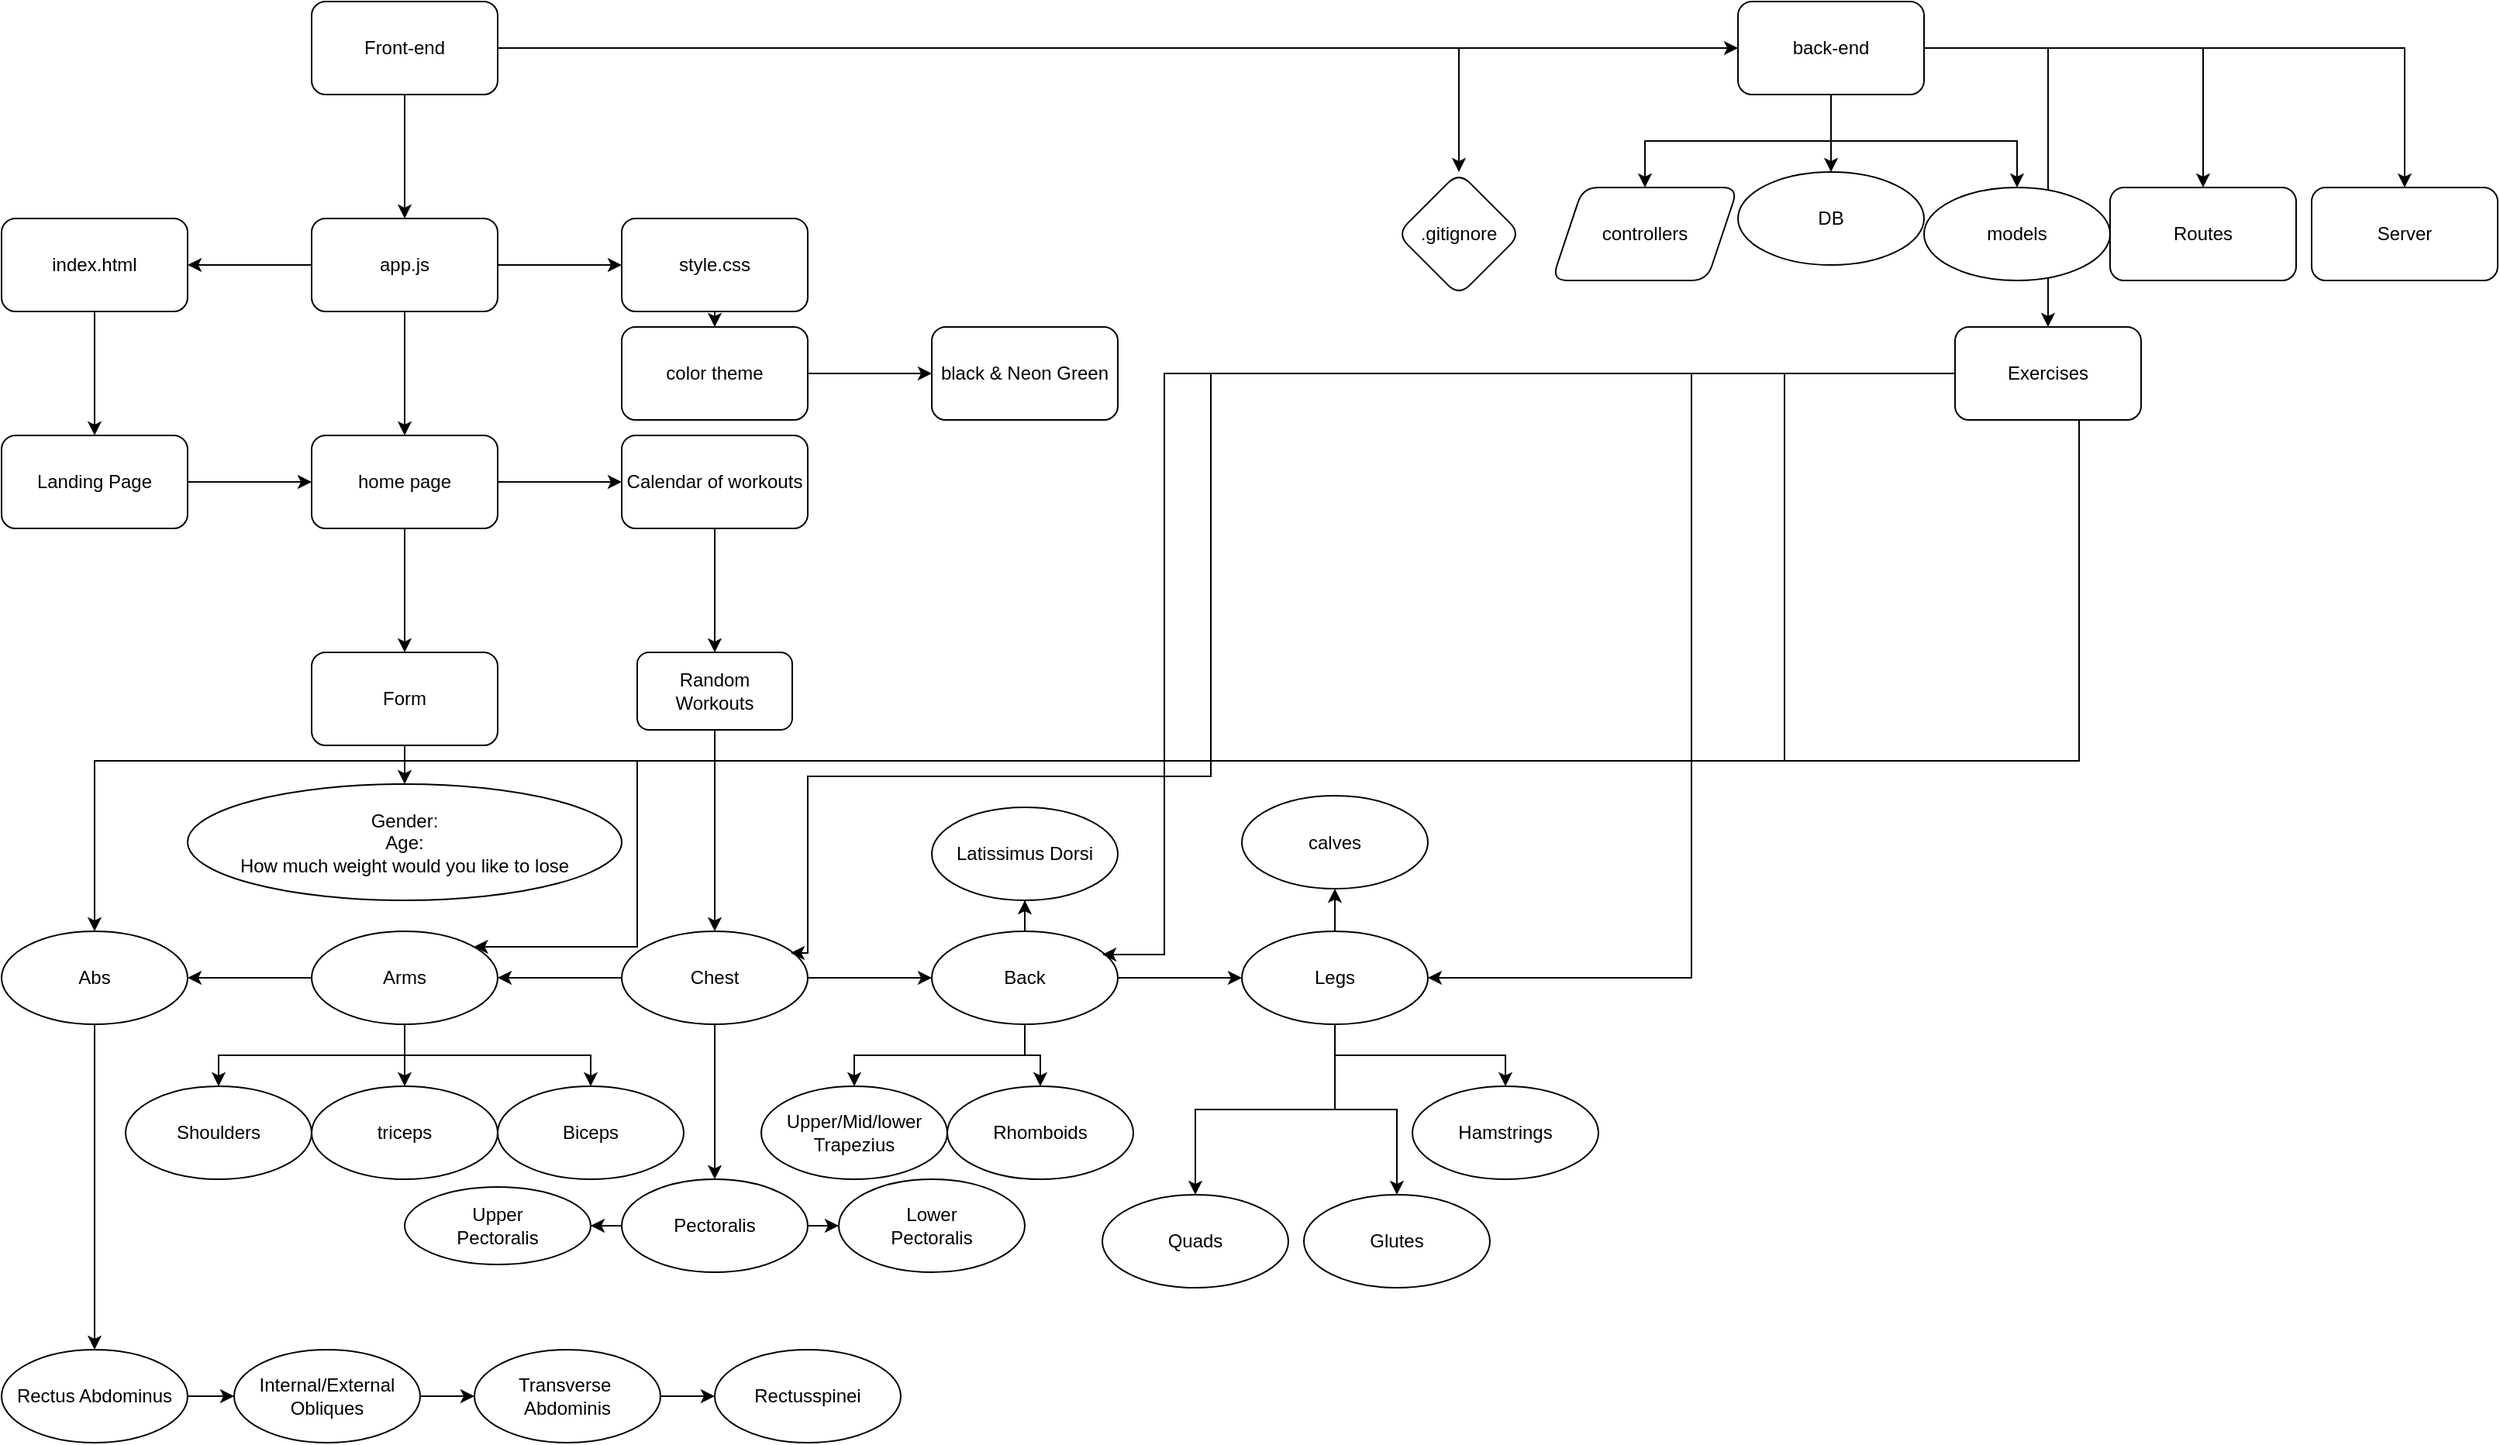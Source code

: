 <mxfile version="15.9.5" type="github"><diagram id="hv6Dq8b1bkroxf9-7llf" name="Page-1"><mxGraphModel dx="1191" dy="514" grid="1" gridSize="10" guides="1" tooltips="1" connect="1" arrows="1" fold="1" page="1" pageScale="1" pageWidth="850" pageHeight="1100" math="0" shadow="0"><root><mxCell id="0"/><mxCell id="1" parent="0"/><mxCell id="FzMS8LtKuLAFUKJzAYy3-5" value="" style="edgeStyle=orthogonalEdgeStyle;rounded=0;orthogonalLoop=1;jettySize=auto;html=1;" edge="1" parent="1" source="FzMS8LtKuLAFUKJzAYy3-1" target="FzMS8LtKuLAFUKJzAYy3-4"><mxGeometry relative="1" as="geometry"/></mxCell><mxCell id="FzMS8LtKuLAFUKJzAYy3-7" value="" style="edgeStyle=orthogonalEdgeStyle;rounded=0;orthogonalLoop=1;jettySize=auto;html=1;" edge="1" parent="1" source="FzMS8LtKuLAFUKJzAYy3-1" target="FzMS8LtKuLAFUKJzAYy3-6"><mxGeometry relative="1" as="geometry"/></mxCell><mxCell id="FzMS8LtKuLAFUKJzAYy3-1" value="Front-end" style="rounded=1;whiteSpace=wrap;html=1;" vertex="1" parent="1"><mxGeometry x="200" y="20" width="120" height="60" as="geometry"/></mxCell><mxCell id="FzMS8LtKuLAFUKJzAYy3-87" value="" style="edgeStyle=orthogonalEdgeStyle;rounded=0;orthogonalLoop=1;jettySize=auto;html=1;" edge="1" parent="1" source="FzMS8LtKuLAFUKJzAYy3-4" target="FzMS8LtKuLAFUKJzAYy3-86"><mxGeometry relative="1" as="geometry"/></mxCell><mxCell id="FzMS8LtKuLAFUKJzAYy3-89" value="" style="edgeStyle=orthogonalEdgeStyle;rounded=0;orthogonalLoop=1;jettySize=auto;html=1;" edge="1" parent="1" source="FzMS8LtKuLAFUKJzAYy3-4" target="FzMS8LtKuLAFUKJzAYy3-88"><mxGeometry relative="1" as="geometry"/></mxCell><mxCell id="FzMS8LtKuLAFUKJzAYy3-91" value="" style="edgeStyle=orthogonalEdgeStyle;rounded=0;orthogonalLoop=1;jettySize=auto;html=1;" edge="1" parent="1" source="FzMS8LtKuLAFUKJzAYy3-4" target="FzMS8LtKuLAFUKJzAYy3-90"><mxGeometry relative="1" as="geometry"/></mxCell><mxCell id="FzMS8LtKuLAFUKJzAYy3-93" value="" style="edgeStyle=orthogonalEdgeStyle;rounded=0;orthogonalLoop=1;jettySize=auto;html=1;" edge="1" parent="1" source="FzMS8LtKuLAFUKJzAYy3-4" target="FzMS8LtKuLAFUKJzAYy3-92"><mxGeometry relative="1" as="geometry"/></mxCell><mxCell id="FzMS8LtKuLAFUKJzAYy3-95" value="" style="edgeStyle=orthogonalEdgeStyle;rounded=0;orthogonalLoop=1;jettySize=auto;html=1;" edge="1" parent="1" source="FzMS8LtKuLAFUKJzAYy3-4" target="FzMS8LtKuLAFUKJzAYy3-94"><mxGeometry relative="1" as="geometry"/></mxCell><mxCell id="FzMS8LtKuLAFUKJzAYy3-97" value="" style="edgeStyle=orthogonalEdgeStyle;rounded=0;orthogonalLoop=1;jettySize=auto;html=1;" edge="1" parent="1" source="FzMS8LtKuLAFUKJzAYy3-4" target="FzMS8LtKuLAFUKJzAYy3-96"><mxGeometry relative="1" as="geometry"/></mxCell><mxCell id="FzMS8LtKuLAFUKJzAYy3-99" value="" style="edgeStyle=orthogonalEdgeStyle;rounded=0;orthogonalLoop=1;jettySize=auto;html=1;" edge="1" parent="1" source="FzMS8LtKuLAFUKJzAYy3-4" target="FzMS8LtKuLAFUKJzAYy3-98"><mxGeometry relative="1" as="geometry"/></mxCell><mxCell id="FzMS8LtKuLAFUKJzAYy3-4" value="back-end" style="whiteSpace=wrap;html=1;rounded=1;" vertex="1" parent="1"><mxGeometry x="1120" y="20" width="120" height="60" as="geometry"/></mxCell><mxCell id="FzMS8LtKuLAFUKJzAYy3-9" value="" style="edgeStyle=orthogonalEdgeStyle;rounded=0;orthogonalLoop=1;jettySize=auto;html=1;" edge="1" parent="1" source="FzMS8LtKuLAFUKJzAYy3-6" target="FzMS8LtKuLAFUKJzAYy3-8"><mxGeometry relative="1" as="geometry"/></mxCell><mxCell id="FzMS8LtKuLAFUKJzAYy3-11" value="" style="edgeStyle=orthogonalEdgeStyle;rounded=0;orthogonalLoop=1;jettySize=auto;html=1;" edge="1" parent="1" source="FzMS8LtKuLAFUKJzAYy3-6" target="FzMS8LtKuLAFUKJzAYy3-10"><mxGeometry relative="1" as="geometry"/></mxCell><mxCell id="FzMS8LtKuLAFUKJzAYy3-13" value="" style="edgeStyle=orthogonalEdgeStyle;rounded=0;orthogonalLoop=1;jettySize=auto;html=1;" edge="1" parent="1" source="FzMS8LtKuLAFUKJzAYy3-6" target="FzMS8LtKuLAFUKJzAYy3-12"><mxGeometry relative="1" as="geometry"/></mxCell><mxCell id="FzMS8LtKuLAFUKJzAYy3-6" value="app.js" style="whiteSpace=wrap;html=1;rounded=1;" vertex="1" parent="1"><mxGeometry x="200" y="160" width="120" height="60" as="geometry"/></mxCell><mxCell id="FzMS8LtKuLAFUKJzAYy3-27" value="" style="edgeStyle=orthogonalEdgeStyle;rounded=0;orthogonalLoop=1;jettySize=auto;html=1;" edge="1" parent="1" source="FzMS8LtKuLAFUKJzAYy3-8" target="FzMS8LtKuLAFUKJzAYy3-26"><mxGeometry relative="1" as="geometry"/></mxCell><mxCell id="FzMS8LtKuLAFUKJzAYy3-8" value="index.html" style="rounded=1;whiteSpace=wrap;html=1;" vertex="1" parent="1"><mxGeometry y="160" width="120" height="60" as="geometry"/></mxCell><mxCell id="FzMS8LtKuLAFUKJzAYy3-23" value="" style="edgeStyle=orthogonalEdgeStyle;rounded=0;orthogonalLoop=1;jettySize=auto;html=1;" edge="1" parent="1" source="FzMS8LtKuLAFUKJzAYy3-10" target="FzMS8LtKuLAFUKJzAYy3-22"><mxGeometry relative="1" as="geometry"/></mxCell><mxCell id="FzMS8LtKuLAFUKJzAYy3-10" value="style.css" style="whiteSpace=wrap;html=1;rounded=1;" vertex="1" parent="1"><mxGeometry x="400" y="160" width="120" height="60" as="geometry"/></mxCell><mxCell id="FzMS8LtKuLAFUKJzAYy3-15" value="" style="edgeStyle=orthogonalEdgeStyle;rounded=0;orthogonalLoop=1;jettySize=auto;html=1;" edge="1" parent="1" source="FzMS8LtKuLAFUKJzAYy3-12" target="FzMS8LtKuLAFUKJzAYy3-14"><mxGeometry relative="1" as="geometry"/></mxCell><mxCell id="FzMS8LtKuLAFUKJzAYy3-19" value="" style="edgeStyle=orthogonalEdgeStyle;rounded=0;orthogonalLoop=1;jettySize=auto;html=1;" edge="1" parent="1" source="FzMS8LtKuLAFUKJzAYy3-12" target="FzMS8LtKuLAFUKJzAYy3-18"><mxGeometry relative="1" as="geometry"/></mxCell><mxCell id="FzMS8LtKuLAFUKJzAYy3-12" value="home page" style="whiteSpace=wrap;html=1;rounded=1;" vertex="1" parent="1"><mxGeometry x="200" y="300" width="120" height="60" as="geometry"/></mxCell><mxCell id="FzMS8LtKuLAFUKJzAYy3-17" value="" style="edgeStyle=orthogonalEdgeStyle;rounded=0;orthogonalLoop=1;jettySize=auto;html=1;" edge="1" parent="1" source="FzMS8LtKuLAFUKJzAYy3-14" target="FzMS8LtKuLAFUKJzAYy3-16"><mxGeometry relative="1" as="geometry"/></mxCell><mxCell id="FzMS8LtKuLAFUKJzAYy3-14" value="Form" style="whiteSpace=wrap;html=1;rounded=1;" vertex="1" parent="1"><mxGeometry x="200" y="440" width="120" height="60" as="geometry"/></mxCell><mxCell id="FzMS8LtKuLAFUKJzAYy3-16" value="Gender:&lt;br&gt;Age:&lt;br&gt;How much weight would you like to lose" style="ellipse;whiteSpace=wrap;html=1;rounded=1;" vertex="1" parent="1"><mxGeometry x="120" y="525" width="280" height="75" as="geometry"/></mxCell><mxCell id="FzMS8LtKuLAFUKJzAYy3-21" value="" style="edgeStyle=orthogonalEdgeStyle;rounded=0;orthogonalLoop=1;jettySize=auto;html=1;" edge="1" parent="1" source="FzMS8LtKuLAFUKJzAYy3-18" target="FzMS8LtKuLAFUKJzAYy3-20"><mxGeometry relative="1" as="geometry"/></mxCell><mxCell id="FzMS8LtKuLAFUKJzAYy3-18" value="Calendar of workouts" style="whiteSpace=wrap;html=1;rounded=1;" vertex="1" parent="1"><mxGeometry x="400" y="300" width="120" height="60" as="geometry"/></mxCell><mxCell id="FzMS8LtKuLAFUKJzAYy3-38" value="" style="edgeStyle=orthogonalEdgeStyle;rounded=0;orthogonalLoop=1;jettySize=auto;html=1;" edge="1" parent="1" source="FzMS8LtKuLAFUKJzAYy3-20" target="FzMS8LtKuLAFUKJzAYy3-37"><mxGeometry relative="1" as="geometry"/></mxCell><mxCell id="FzMS8LtKuLAFUKJzAYy3-20" value="Random Workouts" style="whiteSpace=wrap;html=1;rounded=1;" vertex="1" parent="1"><mxGeometry x="410" y="440" width="100" height="50" as="geometry"/></mxCell><mxCell id="FzMS8LtKuLAFUKJzAYy3-25" value="" style="edgeStyle=orthogonalEdgeStyle;rounded=0;orthogonalLoop=1;jettySize=auto;html=1;" edge="1" parent="1" source="FzMS8LtKuLAFUKJzAYy3-22" target="FzMS8LtKuLAFUKJzAYy3-24"><mxGeometry relative="1" as="geometry"/></mxCell><mxCell id="FzMS8LtKuLAFUKJzAYy3-22" value="color theme" style="whiteSpace=wrap;html=1;rounded=1;" vertex="1" parent="1"><mxGeometry x="400" y="230" width="120" height="60" as="geometry"/></mxCell><mxCell id="FzMS8LtKuLAFUKJzAYy3-24" value="black &amp;amp; Neon Green" style="whiteSpace=wrap;html=1;rounded=1;" vertex="1" parent="1"><mxGeometry x="600" y="230" width="120" height="60" as="geometry"/></mxCell><mxCell id="FzMS8LtKuLAFUKJzAYy3-28" value="" style="edgeStyle=orthogonalEdgeStyle;rounded=0;orthogonalLoop=1;jettySize=auto;html=1;" edge="1" parent="1" source="FzMS8LtKuLAFUKJzAYy3-26" target="FzMS8LtKuLAFUKJzAYy3-12"><mxGeometry relative="1" as="geometry"/></mxCell><mxCell id="FzMS8LtKuLAFUKJzAYy3-26" value="Landing Page" style="whiteSpace=wrap;html=1;rounded=1;" vertex="1" parent="1"><mxGeometry y="300" width="120" height="60" as="geometry"/></mxCell><mxCell id="FzMS8LtKuLAFUKJzAYy3-40" value="" style="edgeStyle=orthogonalEdgeStyle;rounded=0;orthogonalLoop=1;jettySize=auto;html=1;" edge="1" parent="1" source="FzMS8LtKuLAFUKJzAYy3-37" target="FzMS8LtKuLAFUKJzAYy3-39"><mxGeometry relative="1" as="geometry"/></mxCell><mxCell id="FzMS8LtKuLAFUKJzAYy3-42" value="" style="edgeStyle=orthogonalEdgeStyle;rounded=0;orthogonalLoop=1;jettySize=auto;html=1;" edge="1" parent="1" source="FzMS8LtKuLAFUKJzAYy3-37" target="FzMS8LtKuLAFUKJzAYy3-41"><mxGeometry relative="1" as="geometry"/></mxCell><mxCell id="FzMS8LtKuLAFUKJzAYy3-64" style="edgeStyle=orthogonalEdgeStyle;rounded=0;orthogonalLoop=1;jettySize=auto;html=1;" edge="1" parent="1" source="FzMS8LtKuLAFUKJzAYy3-37" target="FzMS8LtKuLAFUKJzAYy3-65"><mxGeometry relative="1" as="geometry"><mxPoint x="460" y="800" as="targetPoint"/></mxGeometry></mxCell><mxCell id="FzMS8LtKuLAFUKJzAYy3-37" value="Chest" style="ellipse;whiteSpace=wrap;html=1;rounded=1;" vertex="1" parent="1"><mxGeometry x="400" y="620" width="120" height="60" as="geometry"/></mxCell><mxCell id="FzMS8LtKuLAFUKJzAYy3-46" value="" style="edgeStyle=orthogonalEdgeStyle;rounded=0;orthogonalLoop=1;jettySize=auto;html=1;" edge="1" parent="1" source="FzMS8LtKuLAFUKJzAYy3-39" target="FzMS8LtKuLAFUKJzAYy3-45"><mxGeometry relative="1" as="geometry"/></mxCell><mxCell id="FzMS8LtKuLAFUKJzAYy3-73" value="" style="edgeStyle=orthogonalEdgeStyle;rounded=0;orthogonalLoop=1;jettySize=auto;html=1;" edge="1" parent="1" source="FzMS8LtKuLAFUKJzAYy3-39" target="FzMS8LtKuLAFUKJzAYy3-72"><mxGeometry relative="1" as="geometry"/></mxCell><mxCell id="FzMS8LtKuLAFUKJzAYy3-75" value="" style="edgeStyle=orthogonalEdgeStyle;rounded=0;orthogonalLoop=1;jettySize=auto;html=1;" edge="1" parent="1" source="FzMS8LtKuLAFUKJzAYy3-39" target="FzMS8LtKuLAFUKJzAYy3-74"><mxGeometry relative="1" as="geometry"/></mxCell><mxCell id="FzMS8LtKuLAFUKJzAYy3-77" value="" style="edgeStyle=orthogonalEdgeStyle;rounded=0;orthogonalLoop=1;jettySize=auto;html=1;" edge="1" parent="1" source="FzMS8LtKuLAFUKJzAYy3-39" target="FzMS8LtKuLAFUKJzAYy3-76"><mxGeometry relative="1" as="geometry"/></mxCell><mxCell id="FzMS8LtKuLAFUKJzAYy3-39" value="Back" style="ellipse;whiteSpace=wrap;html=1;rounded=1;" vertex="1" parent="1"><mxGeometry x="600" y="620" width="120" height="60" as="geometry"/></mxCell><mxCell id="FzMS8LtKuLAFUKJzAYy3-44" value="" style="edgeStyle=orthogonalEdgeStyle;rounded=0;orthogonalLoop=1;jettySize=auto;html=1;" edge="1" parent="1" source="FzMS8LtKuLAFUKJzAYy3-41" target="FzMS8LtKuLAFUKJzAYy3-43"><mxGeometry relative="1" as="geometry"/></mxCell><mxCell id="FzMS8LtKuLAFUKJzAYy3-57" value="" style="edgeStyle=orthogonalEdgeStyle;rounded=0;orthogonalLoop=1;jettySize=auto;html=1;" edge="1" parent="1" source="FzMS8LtKuLAFUKJzAYy3-41" target="FzMS8LtKuLAFUKJzAYy3-56"><mxGeometry relative="1" as="geometry"/></mxCell><mxCell id="FzMS8LtKuLAFUKJzAYy3-59" value="" style="edgeStyle=orthogonalEdgeStyle;rounded=0;orthogonalLoop=1;jettySize=auto;html=1;" edge="1" parent="1" source="FzMS8LtKuLAFUKJzAYy3-41" target="FzMS8LtKuLAFUKJzAYy3-58"><mxGeometry relative="1" as="geometry"/></mxCell><mxCell id="FzMS8LtKuLAFUKJzAYy3-62" value="" style="edgeStyle=orthogonalEdgeStyle;rounded=0;orthogonalLoop=1;jettySize=auto;html=1;" edge="1" parent="1" source="FzMS8LtKuLAFUKJzAYy3-41" target="FzMS8LtKuLAFUKJzAYy3-61"><mxGeometry relative="1" as="geometry"/></mxCell><mxCell id="FzMS8LtKuLAFUKJzAYy3-41" value="Arms" style="ellipse;whiteSpace=wrap;html=1;rounded=1;" vertex="1" parent="1"><mxGeometry x="200" y="620" width="120" height="60" as="geometry"/></mxCell><mxCell id="FzMS8LtKuLAFUKJzAYy3-48" value="" style="edgeStyle=orthogonalEdgeStyle;rounded=0;orthogonalLoop=1;jettySize=auto;html=1;entryX=0.5;entryY=0;entryDx=0;entryDy=0;" edge="1" parent="1" source="FzMS8LtKuLAFUKJzAYy3-43" target="FzMS8LtKuLAFUKJzAYy3-47"><mxGeometry relative="1" as="geometry"><mxPoint x="60" y="770" as="targetPoint"/></mxGeometry></mxCell><mxCell id="FzMS8LtKuLAFUKJzAYy3-43" value="Abs" style="ellipse;whiteSpace=wrap;html=1;rounded=1;" vertex="1" parent="1"><mxGeometry y="620" width="120" height="60" as="geometry"/></mxCell><mxCell id="FzMS8LtKuLAFUKJzAYy3-79" value="" style="edgeStyle=orthogonalEdgeStyle;rounded=0;orthogonalLoop=1;jettySize=auto;html=1;" edge="1" parent="1" source="FzMS8LtKuLAFUKJzAYy3-45" target="FzMS8LtKuLAFUKJzAYy3-78"><mxGeometry relative="1" as="geometry"/></mxCell><mxCell id="FzMS8LtKuLAFUKJzAYy3-81" value="" style="edgeStyle=orthogonalEdgeStyle;rounded=0;orthogonalLoop=1;jettySize=auto;html=1;" edge="1" parent="1" source="FzMS8LtKuLAFUKJzAYy3-45" target="FzMS8LtKuLAFUKJzAYy3-80"><mxGeometry relative="1" as="geometry"/></mxCell><mxCell id="FzMS8LtKuLAFUKJzAYy3-83" value="" style="edgeStyle=orthogonalEdgeStyle;rounded=0;orthogonalLoop=1;jettySize=auto;html=1;" edge="1" parent="1" source="FzMS8LtKuLAFUKJzAYy3-45" target="FzMS8LtKuLAFUKJzAYy3-82"><mxGeometry relative="1" as="geometry"/></mxCell><mxCell id="FzMS8LtKuLAFUKJzAYy3-85" value="" style="edgeStyle=orthogonalEdgeStyle;rounded=0;orthogonalLoop=1;jettySize=auto;html=1;" edge="1" parent="1" source="FzMS8LtKuLAFUKJzAYy3-45" target="FzMS8LtKuLAFUKJzAYy3-84"><mxGeometry relative="1" as="geometry"/></mxCell><mxCell id="FzMS8LtKuLAFUKJzAYy3-45" value="Legs" style="ellipse;whiteSpace=wrap;html=1;rounded=1;" vertex="1" parent="1"><mxGeometry x="800" y="620" width="120" height="60" as="geometry"/></mxCell><mxCell id="FzMS8LtKuLAFUKJzAYy3-50" value="" style="edgeStyle=orthogonalEdgeStyle;rounded=0;orthogonalLoop=1;jettySize=auto;html=1;" edge="1" parent="1" source="FzMS8LtKuLAFUKJzAYy3-47" target="FzMS8LtKuLAFUKJzAYy3-49"><mxGeometry relative="1" as="geometry"/></mxCell><mxCell id="FzMS8LtKuLAFUKJzAYy3-47" value="Rectus Abdominus" style="ellipse;whiteSpace=wrap;html=1;rounded=1;" vertex="1" parent="1"><mxGeometry y="890" width="120" height="60" as="geometry"/></mxCell><mxCell id="FzMS8LtKuLAFUKJzAYy3-52" value="" style="edgeStyle=orthogonalEdgeStyle;rounded=0;orthogonalLoop=1;jettySize=auto;html=1;" edge="1" parent="1" source="FzMS8LtKuLAFUKJzAYy3-49" target="FzMS8LtKuLAFUKJzAYy3-51"><mxGeometry relative="1" as="geometry"/></mxCell><mxCell id="FzMS8LtKuLAFUKJzAYy3-49" value="Internal/External Obliques" style="ellipse;whiteSpace=wrap;html=1;rounded=1;" vertex="1" parent="1"><mxGeometry x="150" y="890" width="120" height="60" as="geometry"/></mxCell><mxCell id="FzMS8LtKuLAFUKJzAYy3-54" value="" style="edgeStyle=orthogonalEdgeStyle;rounded=0;orthogonalLoop=1;jettySize=auto;html=1;" edge="1" parent="1" source="FzMS8LtKuLAFUKJzAYy3-51" target="FzMS8LtKuLAFUKJzAYy3-53"><mxGeometry relative="1" as="geometry"/></mxCell><mxCell id="FzMS8LtKuLAFUKJzAYy3-51" value="Transverse&amp;nbsp;&lt;br&gt;Abdominis" style="ellipse;whiteSpace=wrap;html=1;rounded=1;" vertex="1" parent="1"><mxGeometry x="305" y="890" width="120" height="60" as="geometry"/></mxCell><mxCell id="FzMS8LtKuLAFUKJzAYy3-53" value="Rectusspinei" style="ellipse;whiteSpace=wrap;html=1;rounded=1;" vertex="1" parent="1"><mxGeometry x="460" y="890" width="120" height="60" as="geometry"/></mxCell><mxCell id="FzMS8LtKuLAFUKJzAYy3-56" value="Shoulders" style="ellipse;whiteSpace=wrap;html=1;rounded=1;" vertex="1" parent="1"><mxGeometry x="80" y="720" width="120" height="60" as="geometry"/></mxCell><mxCell id="FzMS8LtKuLAFUKJzAYy3-58" value="Biceps" style="ellipse;whiteSpace=wrap;html=1;rounded=1;" vertex="1" parent="1"><mxGeometry x="320" y="720" width="120" height="60" as="geometry"/></mxCell><mxCell id="FzMS8LtKuLAFUKJzAYy3-61" value="triceps" style="ellipse;whiteSpace=wrap;html=1;rounded=1;" vertex="1" parent="1"><mxGeometry x="200" y="720" width="120" height="60" as="geometry"/></mxCell><mxCell id="FzMS8LtKuLAFUKJzAYy3-66" value="" style="edgeStyle=orthogonalEdgeStyle;rounded=0;orthogonalLoop=1;jettySize=auto;html=1;" edge="1" parent="1" source="FzMS8LtKuLAFUKJzAYy3-65" target="FzMS8LtKuLAFUKJzAYy3-67"><mxGeometry relative="1" as="geometry"><mxPoint x="330" y="810" as="targetPoint"/></mxGeometry></mxCell><mxCell id="FzMS8LtKuLAFUKJzAYy3-69" value="" style="edgeStyle=orthogonalEdgeStyle;rounded=0;orthogonalLoop=1;jettySize=auto;html=1;" edge="1" parent="1" source="FzMS8LtKuLAFUKJzAYy3-65" target="FzMS8LtKuLAFUKJzAYy3-68"><mxGeometry relative="1" as="geometry"/></mxCell><mxCell id="FzMS8LtKuLAFUKJzAYy3-65" value="Pectoralis" style="ellipse;whiteSpace=wrap;html=1;" vertex="1" parent="1"><mxGeometry x="400" y="780" width="120" height="60" as="geometry"/></mxCell><mxCell id="FzMS8LtKuLAFUKJzAYy3-67" value="Upper&lt;br&gt;Pectoralis" style="ellipse;whiteSpace=wrap;html=1;" vertex="1" parent="1"><mxGeometry x="260" y="785" width="120" height="50" as="geometry"/></mxCell><mxCell id="FzMS8LtKuLAFUKJzAYy3-68" value="Lower&lt;br&gt;Pectoralis" style="ellipse;whiteSpace=wrap;html=1;" vertex="1" parent="1"><mxGeometry x="540" y="780" width="120" height="60" as="geometry"/></mxCell><mxCell id="FzMS8LtKuLAFUKJzAYy3-72" value="Upper/Mid/lower&lt;br&gt;Trapezius" style="ellipse;whiteSpace=wrap;html=1;rounded=1;" vertex="1" parent="1"><mxGeometry x="490" y="720" width="120" height="60" as="geometry"/></mxCell><mxCell id="FzMS8LtKuLAFUKJzAYy3-74" value="Rhomboids" style="ellipse;whiteSpace=wrap;html=1;rounded=1;" vertex="1" parent="1"><mxGeometry x="610" y="720" width="120" height="60" as="geometry"/></mxCell><mxCell id="FzMS8LtKuLAFUKJzAYy3-76" value="Latissimus Dorsi" style="ellipse;whiteSpace=wrap;html=1;rounded=1;" vertex="1" parent="1"><mxGeometry x="600" y="540" width="120" height="60" as="geometry"/></mxCell><mxCell id="FzMS8LtKuLAFUKJzAYy3-78" value="Quads" style="ellipse;whiteSpace=wrap;html=1;rounded=1;" vertex="1" parent="1"><mxGeometry x="710" y="790" width="120" height="60" as="geometry"/></mxCell><mxCell id="FzMS8LtKuLAFUKJzAYy3-80" value="Glutes" style="ellipse;whiteSpace=wrap;html=1;rounded=1;" vertex="1" parent="1"><mxGeometry x="840" y="790" width="120" height="60" as="geometry"/></mxCell><mxCell id="FzMS8LtKuLAFUKJzAYy3-82" value="Hamstrings" style="ellipse;whiteSpace=wrap;html=1;rounded=1;" vertex="1" parent="1"><mxGeometry x="910" y="720" width="120" height="60" as="geometry"/></mxCell><mxCell id="FzMS8LtKuLAFUKJzAYy3-84" value="calves" style="ellipse;whiteSpace=wrap;html=1;rounded=1;" vertex="1" parent="1"><mxGeometry x="800" y="532.5" width="120" height="60" as="geometry"/></mxCell><mxCell id="FzMS8LtKuLAFUKJzAYy3-86" value="controllers" style="shape=parallelogram;perimeter=parallelogramPerimeter;whiteSpace=wrap;html=1;fixedSize=1;rounded=1;" vertex="1" parent="1"><mxGeometry x="1000" y="140" width="120" height="60" as="geometry"/></mxCell><mxCell id="FzMS8LtKuLAFUKJzAYy3-88" value="DB" style="ellipse;whiteSpace=wrap;html=1;rounded=1;" vertex="1" parent="1"><mxGeometry x="1120" y="130" width="120" height="60" as="geometry"/></mxCell><mxCell id="FzMS8LtKuLAFUKJzAYy3-90" value="models" style="ellipse;whiteSpace=wrap;html=1;rounded=1;" vertex="1" parent="1"><mxGeometry x="1240" y="140" width="120" height="60" as="geometry"/></mxCell><mxCell id="FzMS8LtKuLAFUKJzAYy3-92" value="Routes" style="whiteSpace=wrap;html=1;rounded=1;" vertex="1" parent="1"><mxGeometry x="1360" y="140" width="120" height="60" as="geometry"/></mxCell><mxCell id="FzMS8LtKuLAFUKJzAYy3-94" value="Server" style="whiteSpace=wrap;html=1;rounded=1;" vertex="1" parent="1"><mxGeometry x="1490" y="140" width="120" height="60" as="geometry"/></mxCell><mxCell id="FzMS8LtKuLAFUKJzAYy3-96" value=".gitignore" style="rhombus;whiteSpace=wrap;html=1;rounded=1;" vertex="1" parent="1"><mxGeometry x="900" y="130" width="80" height="80" as="geometry"/></mxCell><mxCell id="FzMS8LtKuLAFUKJzAYy3-100" style="edgeStyle=orthogonalEdgeStyle;rounded=0;orthogonalLoop=1;jettySize=auto;html=1;entryX=1;entryY=0.5;entryDx=0;entryDy=0;" edge="1" parent="1" source="FzMS8LtKuLAFUKJzAYy3-98" target="FzMS8LtKuLAFUKJzAYy3-45"><mxGeometry relative="1" as="geometry"/></mxCell><mxCell id="FzMS8LtKuLAFUKJzAYy3-101" style="edgeStyle=orthogonalEdgeStyle;rounded=0;orthogonalLoop=1;jettySize=auto;html=1;entryX=0.917;entryY=0.25;entryDx=0;entryDy=0;entryPerimeter=0;" edge="1" parent="1" source="FzMS8LtKuLAFUKJzAYy3-98" target="FzMS8LtKuLAFUKJzAYy3-39"><mxGeometry relative="1" as="geometry"><Array as="points"><mxPoint x="750" y="260"/><mxPoint x="750" y="635"/></Array></mxGeometry></mxCell><mxCell id="FzMS8LtKuLAFUKJzAYy3-102" style="edgeStyle=orthogonalEdgeStyle;rounded=0;orthogonalLoop=1;jettySize=auto;html=1;entryX=0.908;entryY=0.233;entryDx=0;entryDy=0;entryPerimeter=0;" edge="1" parent="1" source="FzMS8LtKuLAFUKJzAYy3-98" target="FzMS8LtKuLAFUKJzAYy3-37"><mxGeometry relative="1" as="geometry"><Array as="points"><mxPoint x="780" y="260"/><mxPoint x="780" y="520"/><mxPoint x="520" y="520"/><mxPoint x="520" y="634"/></Array></mxGeometry></mxCell><mxCell id="FzMS8LtKuLAFUKJzAYy3-103" style="edgeStyle=orthogonalEdgeStyle;rounded=0;orthogonalLoop=1;jettySize=auto;html=1;" edge="1" parent="1" source="FzMS8LtKuLAFUKJzAYy3-98" target="FzMS8LtKuLAFUKJzAYy3-41"><mxGeometry relative="1" as="geometry"><Array as="points"><mxPoint x="1150" y="260"/><mxPoint x="1150" y="510"/><mxPoint x="410" y="510"/><mxPoint x="410" y="630"/></Array></mxGeometry></mxCell><mxCell id="FzMS8LtKuLAFUKJzAYy3-104" style="edgeStyle=orthogonalEdgeStyle;rounded=0;orthogonalLoop=1;jettySize=auto;html=1;entryX=0.5;entryY=0;entryDx=0;entryDy=0;" edge="1" parent="1" source="FzMS8LtKuLAFUKJzAYy3-98" target="FzMS8LtKuLAFUKJzAYy3-43"><mxGeometry relative="1" as="geometry"><Array as="points"><mxPoint x="1340" y="510"/><mxPoint x="60" y="510"/></Array></mxGeometry></mxCell><mxCell id="FzMS8LtKuLAFUKJzAYy3-98" value="Exercises" style="whiteSpace=wrap;html=1;rounded=1;" vertex="1" parent="1"><mxGeometry x="1260" y="230" width="120" height="60" as="geometry"/></mxCell></root></mxGraphModel></diagram></mxfile>